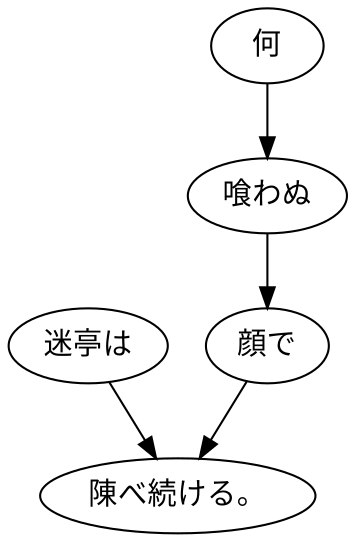 digraph graph1977 {
	node0 [label="迷亭は"];
	node1 [label="何"];
	node2 [label="喰わぬ"];
	node3 [label="顔で"];
	node4 [label="陳べ続ける。"];
	node0 -> node4;
	node1 -> node2;
	node2 -> node3;
	node3 -> node4;
}
